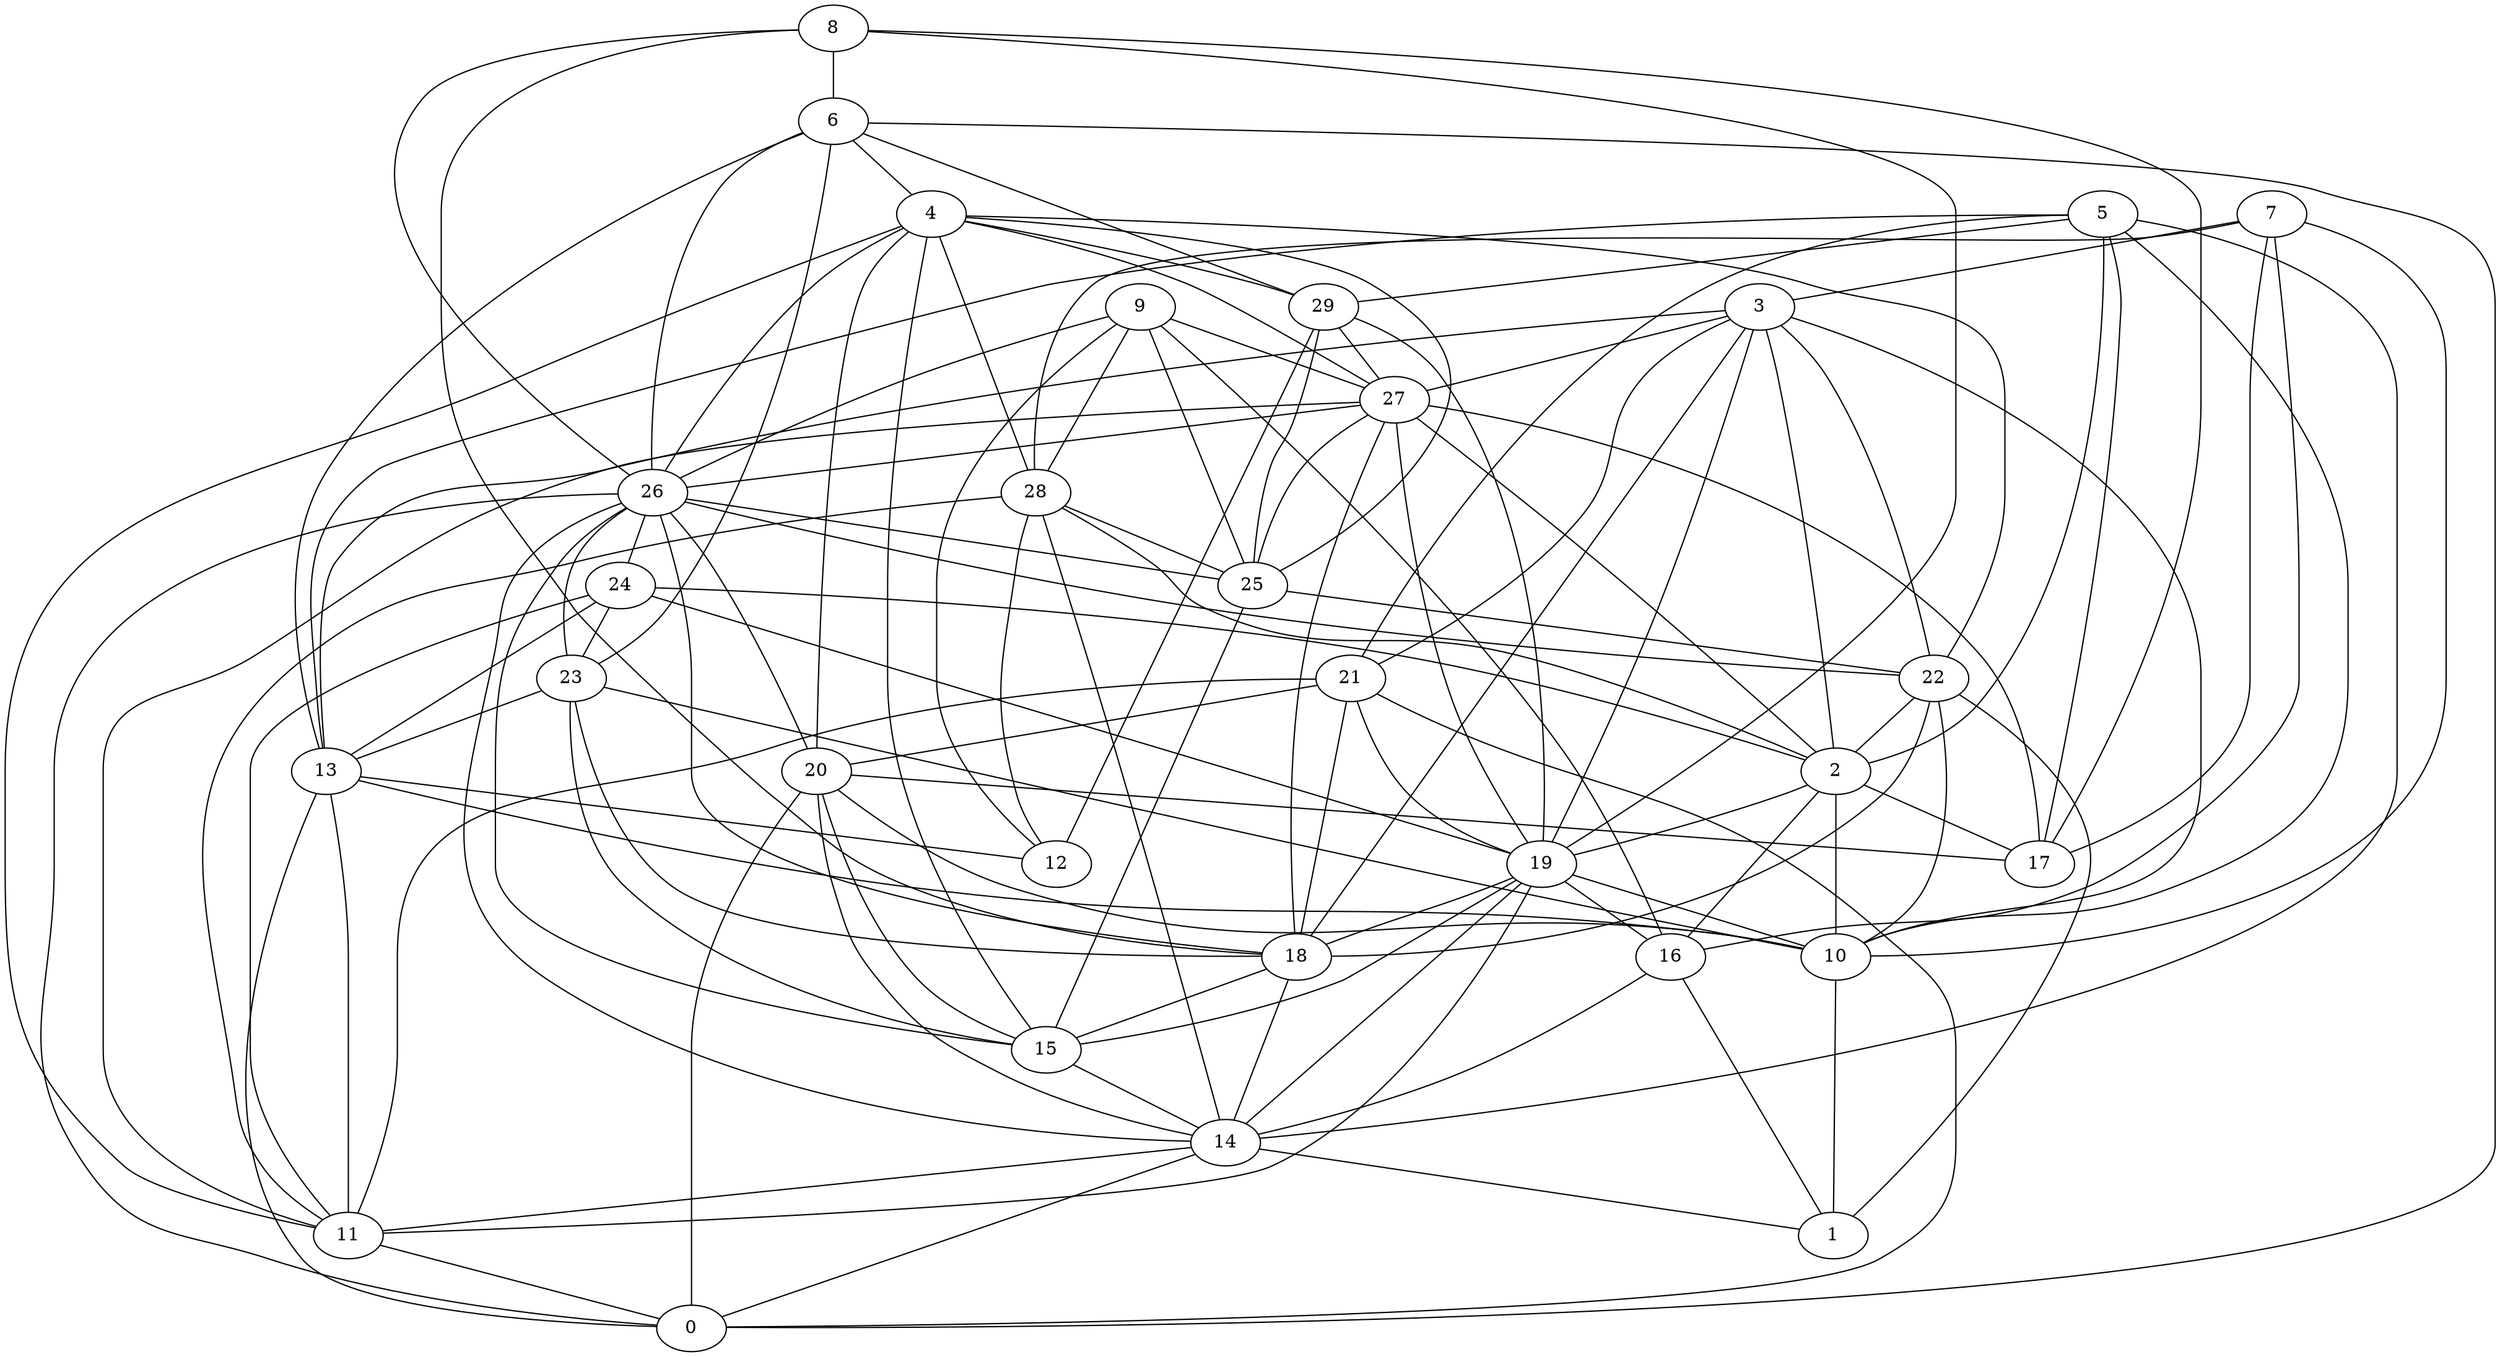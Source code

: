 digraph GG_graph {

subgraph G_graph {
edge [color = black]
"5" -> "13" [dir = none]
"5" -> "21" [dir = none]
"5" -> "10" [dir = none]
"14" -> "0" [dir = none]
"14" -> "1" [dir = none]
"14" -> "11" [dir = none]
"26" -> "24" [dir = none]
"26" -> "20" [dir = none]
"26" -> "14" [dir = none]
"26" -> "15" [dir = none]
"26" -> "22" [dir = none]
"26" -> "23" [dir = none]
"9" -> "16" [dir = none]
"9" -> "27" [dir = none]
"9" -> "26" [dir = none]
"9" -> "12" [dir = none]
"22" -> "1" [dir = none]
"28" -> "12" [dir = none]
"28" -> "14" [dir = none]
"28" -> "25" [dir = none]
"19" -> "14" [dir = none]
"19" -> "10" [dir = none]
"6" -> "26" [dir = none]
"3" -> "21" [dir = none]
"3" -> "18" [dir = none]
"3" -> "27" [dir = none]
"3" -> "2" [dir = none]
"3" -> "19" [dir = none]
"8" -> "6" [dir = none]
"8" -> "26" [dir = none]
"8" -> "19" [dir = none]
"4" -> "22" [dir = none]
"4" -> "25" [dir = none]
"4" -> "11" [dir = none]
"4" -> "26" [dir = none]
"4" -> "27" [dir = none]
"4" -> "28" [dir = none]
"29" -> "27" [dir = none]
"29" -> "12" [dir = none]
"13" -> "0" [dir = none]
"15" -> "14" [dir = none]
"18" -> "14" [dir = none]
"27" -> "19" [dir = none]
"27" -> "17" [dir = none]
"27" -> "11" [dir = none]
"7" -> "28" [dir = none]
"7" -> "3" [dir = none]
"7" -> "16" [dir = none]
"20" -> "14" [dir = none]
"20" -> "17" [dir = none]
"20" -> "10" [dir = none]
"20" -> "0" [dir = none]
"2" -> "19" [dir = none]
"2" -> "16" [dir = none]
"21" -> "0" [dir = none]
"21" -> "19" [dir = none]
"23" -> "18" [dir = none]
"24" -> "19" [dir = none]
"21" -> "20" [dir = none]
"8" -> "17" [dir = none]
"27" -> "18" [dir = none]
"28" -> "11" [dir = none]
"29" -> "19" [dir = none]
"16" -> "1" [dir = none]
"6" -> "23" [dir = none]
"3" -> "22" [dir = none]
"11" -> "0" [dir = none]
"4" -> "20" [dir = none]
"26" -> "18" [dir = none]
"9" -> "25" [dir = none]
"6" -> "13" [dir = none]
"4" -> "29" [dir = none]
"9" -> "28" [dir = none]
"21" -> "18" [dir = none]
"26" -> "0" [dir = none]
"5" -> "29" [dir = none]
"21" -> "11" [dir = none]
"29" -> "25" [dir = none]
"6" -> "0" [dir = none]
"16" -> "14" [dir = none]
"7" -> "17" [dir = none]
"5" -> "17" [dir = none]
"6" -> "29" [dir = none]
"19" -> "11" [dir = none]
"28" -> "2" [dir = none]
"23" -> "10" [dir = none]
"24" -> "23" [dir = none]
"7" -> "10" [dir = none]
"2" -> "10" [dir = none]
"5" -> "14" [dir = none]
"3" -> "13" [dir = none]
"19" -> "18" [dir = none]
"4" -> "15" [dir = none]
"8" -> "18" [dir = none]
"27" -> "2" [dir = none]
"13" -> "11" [dir = none]
"25" -> "22" [dir = none]
"27" -> "26" [dir = none]
"19" -> "16" [dir = none]
"25" -> "15" [dir = none]
"27" -> "25" [dir = none]
"13" -> "10" [dir = none]
"22" -> "10" [dir = none]
"22" -> "2" [dir = none]
"5" -> "2" [dir = none]
"26" -> "25" [dir = none]
"23" -> "15" [dir = none]
"24" -> "11" [dir = none]
"23" -> "13" [dir = none]
"2" -> "17" [dir = none]
"20" -> "15" [dir = none]
"24" -> "2" [dir = none]
"10" -> "1" [dir = none]
"22" -> "18" [dir = none]
"13" -> "12" [dir = none]
"19" -> "15" [dir = none]
"24" -> "13" [dir = none]
"3" -> "10" [dir = none]
"18" -> "15" [dir = none]
"6" -> "4" [dir = none]
}

}
